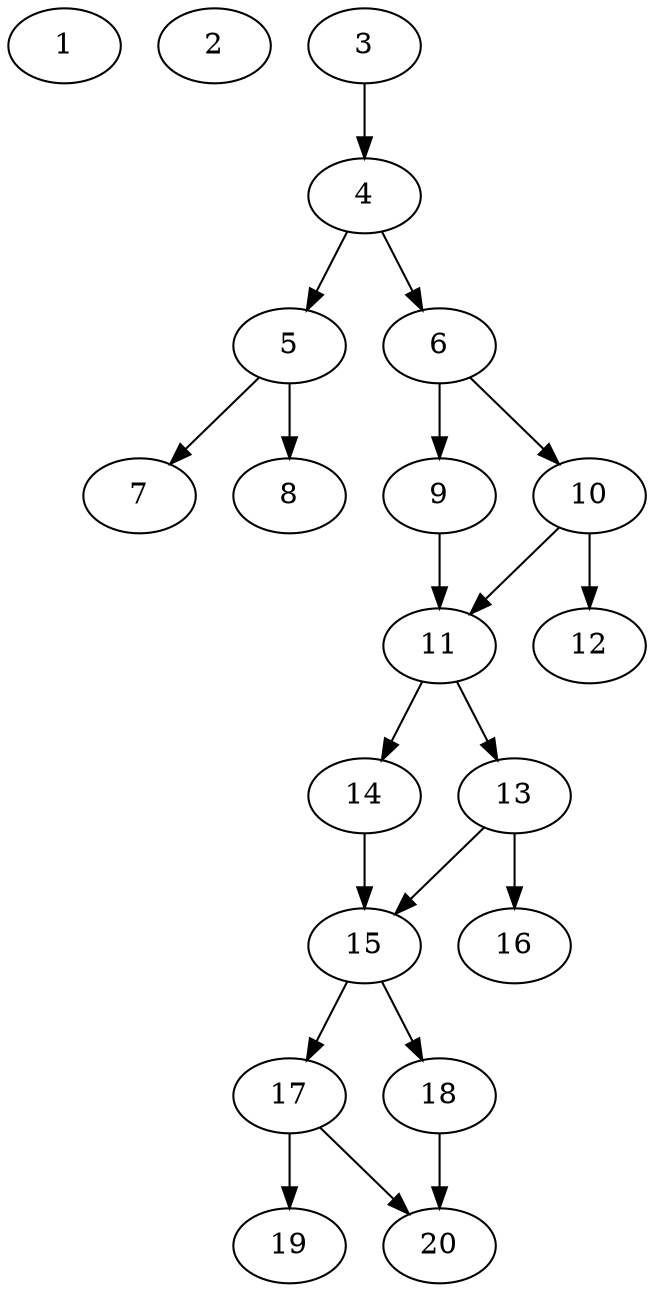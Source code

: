 // DAG automatically generated by daggen at Sat Jul 27 15:36:23 2019
// ./daggen --dot -n 20 --ccr 0.3 --fat 0.4 --regular 0.5 --density 0.7 --mindata 5242880 --maxdata 52428800 
digraph G {
  1 [size="114565120", alpha="0.08", expect_size="34369536"] 
  2 [size="138779307", alpha="0.09", expect_size="41633792"] 
  3 [size="140881920", alpha="0.03", expect_size="42264576"] 
  3 -> 4 [size ="42264576"]
  4 [size="89927680", alpha="0.04", expect_size="26978304"] 
  4 -> 5 [size ="26978304"]
  4 -> 6 [size ="26978304"]
  5 [size="140103680", alpha="0.05", expect_size="42031104"] 
  5 -> 7 [size ="42031104"]
  5 -> 8 [size ="42031104"]
  6 [size="112261120", alpha="0.16", expect_size="33678336"] 
  6 -> 9 [size ="33678336"]
  6 -> 10 [size ="33678336"]
  7 [size="22248107", alpha="0.15", expect_size="6674432"] 
  8 [size="46660267", alpha="0.16", expect_size="13998080"] 
  9 [size="95129600", alpha="0.04", expect_size="28538880"] 
  9 -> 11 [size ="28538880"]
  10 [size="150142293", alpha="0.14", expect_size="45042688"] 
  10 -> 11 [size ="45042688"]
  10 -> 12 [size ="45042688"]
  11 [size="126907733", alpha="0.09", expect_size="38072320"] 
  11 -> 13 [size ="38072320"]
  11 -> 14 [size ="38072320"]
  12 [size="35945813", alpha="0.08", expect_size="10783744"] 
  13 [size="105738240", alpha="0.02", expect_size="31721472"] 
  13 -> 15 [size ="31721472"]
  13 -> 16 [size ="31721472"]
  14 [size="128781653", alpha="0.09", expect_size="38634496"] 
  14 -> 15 [size ="38634496"]
  15 [size="158675627", alpha="0.16", expect_size="47602688"] 
  15 -> 17 [size ="47602688"]
  15 -> 18 [size ="47602688"]
  16 [size="42984107", alpha="0.18", expect_size="12895232"] 
  17 [size="166679893", alpha="0.04", expect_size="50003968"] 
  17 -> 19 [size ="50003968"]
  17 -> 20 [size ="50003968"]
  18 [size="129768107", alpha="0.01", expect_size="38930432"] 
  18 -> 20 [size ="38930432"]
  19 [size="96624640", alpha="0.14", expect_size="28987392"] 
  20 [size="130228907", alpha="0.12", expect_size="39068672"] 
}
